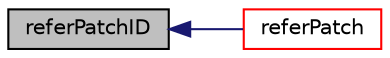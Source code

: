 digraph "referPatchID"
{
  bgcolor="transparent";
  edge [fontname="Helvetica",fontsize="10",labelfontname="Helvetica",labelfontsize="10"];
  node [fontname="Helvetica",fontsize="10",shape=record];
  rankdir="LR";
  Node831 [label="referPatchID",height=0.2,width=0.4,color="black", fillcolor="grey75", style="filled", fontcolor="black"];
  Node831 -> Node832 [dir="back",color="midnightblue",fontsize="10",style="solid",fontname="Helvetica"];
  Node832 [label="referPatch",height=0.2,width=0.4,color="red",URL="$a28613.html#aca51647def8ec2c3e05940f722e1dc6e"];
}
